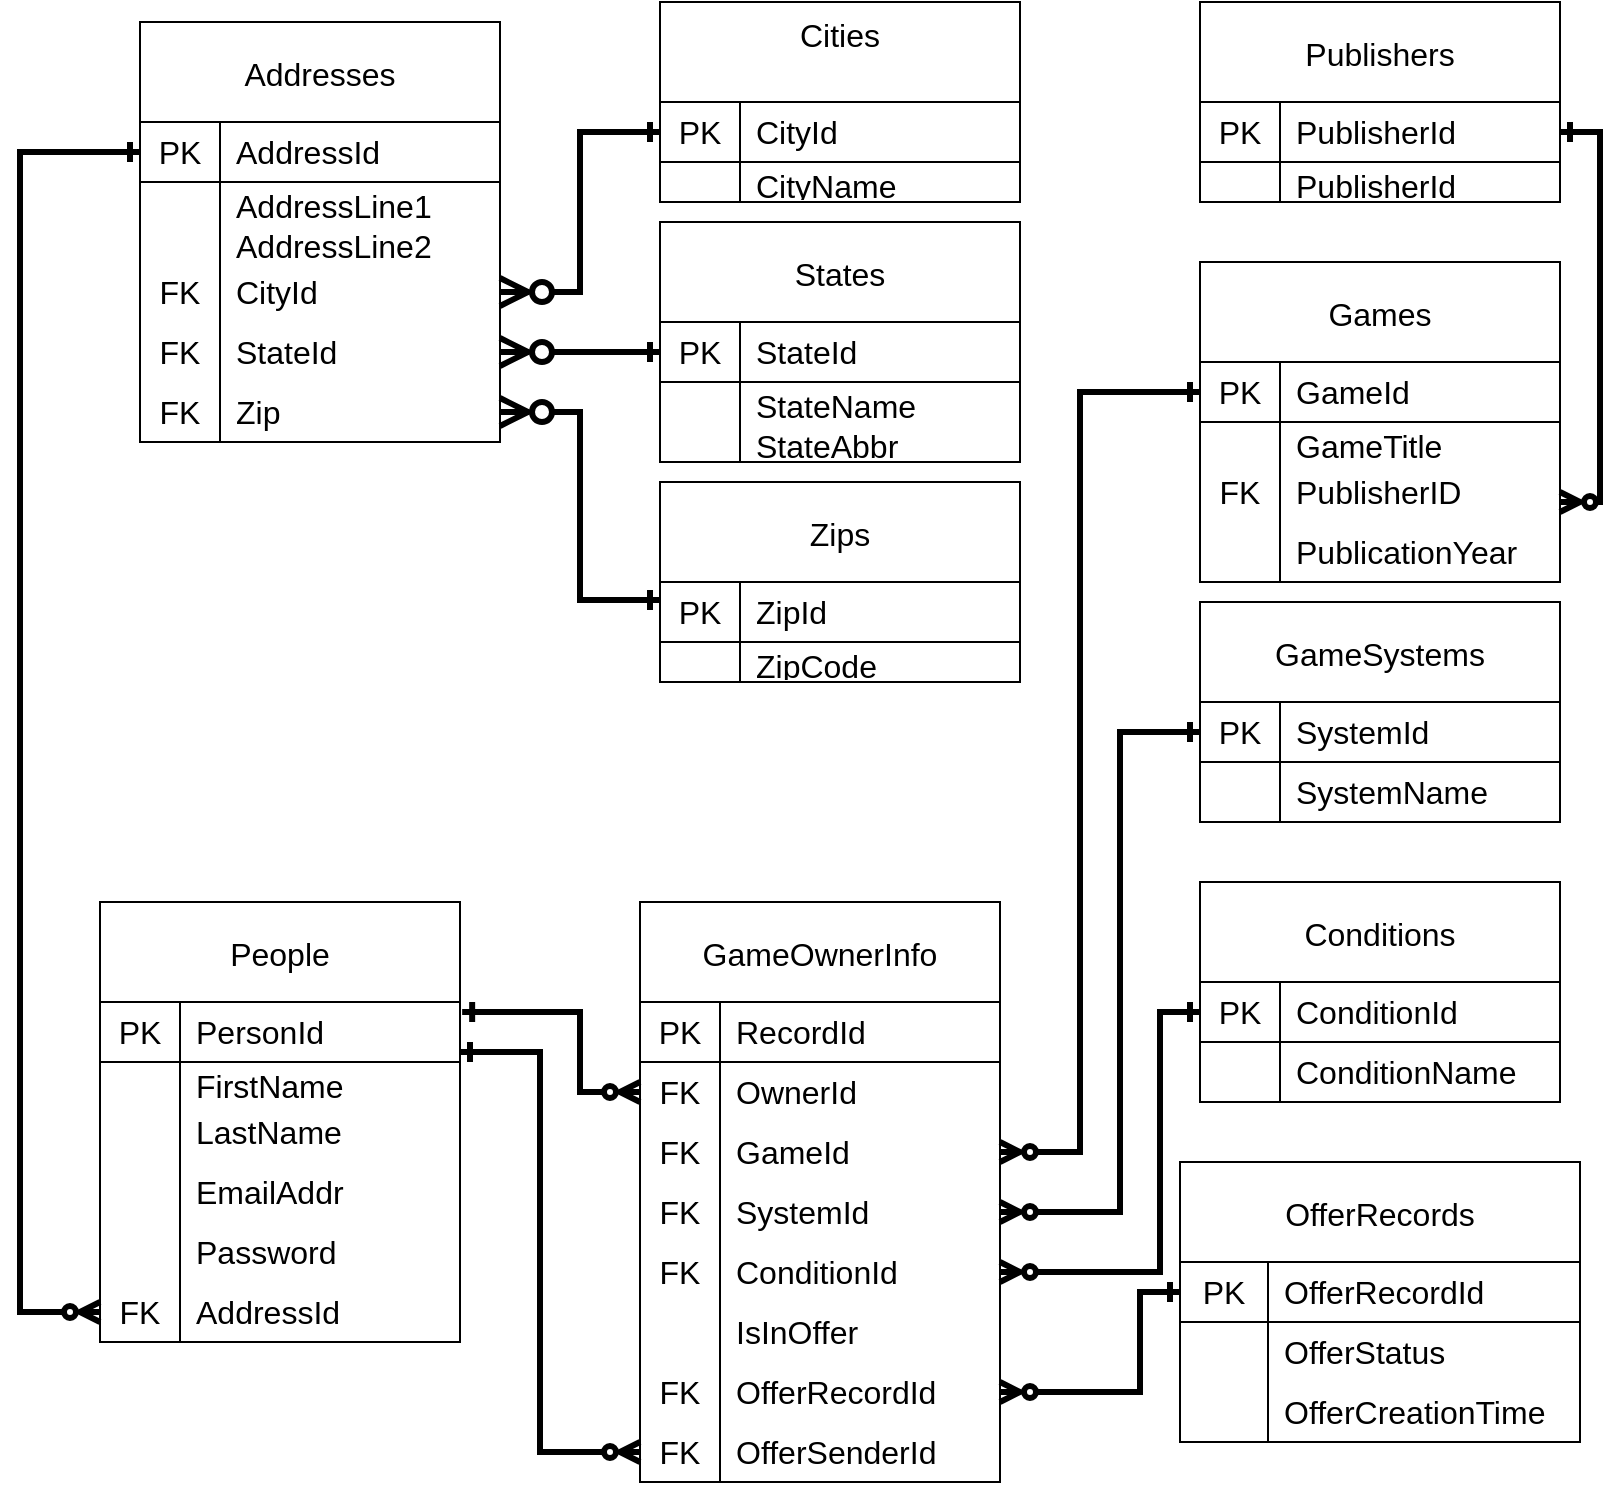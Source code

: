 <mxfile version="26.0.7">
  <diagram name="Page-1" id="Dy0E-FYEpQCQ-sYLgmge">
    <mxGraphModel dx="2074" dy="1261" grid="1" gridSize="10" guides="1" tooltips="1" connect="1" arrows="1" fold="1" page="1" pageScale="1" pageWidth="850" pageHeight="1100" math="0" shadow="0">
      <root>
        <mxCell id="0" />
        <mxCell id="1" parent="0" />
        <object label="GameOwnerInfo" Name="GameOwnerInfo" id="LpSUubDBZR_apJk9NTHd-6">
          <mxCell style="shape=table;startSize=50;container=1;collapsible=0;childLayout=tableLayout;fixedRows=1;rowLines=0;fontStyle=0;strokeColor=default;fontSize=16;columnLines=1;points=[[0,0,0,0,0],[0,0.25,0,0,0],[0,0.5,0,0,0],[0,0.75,0,0,0],[0,1,0,0,0],[0.25,0,0,0,0],[0.25,1,0,0,0],[0.5,0,0,0,0],[0.5,1,0,0,0],[0.75,0,0,0,0],[0.75,1,0,0,0],[1,0,0,0,0],[1,0.25,0,0,0],[1,0.5,0,0,0],[1,0.75,0,0,0],[1,1,0,0,0]];" parent="1" vertex="1">
            <mxGeometry x="340" y="470" width="180" height="290" as="geometry" />
          </mxCell>
        </object>
        <mxCell id="LpSUubDBZR_apJk9NTHd-7" value="" style="shape=tableRow;horizontal=0;startSize=0;swimlaneHead=0;swimlaneBody=0;top=0;left=0;bottom=0;right=0;collapsible=0;dropTarget=0;fillColor=none;points=[[0,0.5],[1,0.5]];portConstraint=eastwest;strokeColor=inherit;fontSize=16;" parent="LpSUubDBZR_apJk9NTHd-6" vertex="1">
          <mxGeometry y="50" width="180" height="30" as="geometry" />
        </mxCell>
        <mxCell id="LpSUubDBZR_apJk9NTHd-8" value="PK" style="shape=partialRectangle;html=1;whiteSpace=wrap;connectable=0;fillColor=none;top=0;left=0;bottom=1;right=0;overflow=hidden;pointerEvents=1;strokeColor=inherit;fontSize=16;" parent="LpSUubDBZR_apJk9NTHd-7" vertex="1">
          <mxGeometry width="40" height="30" as="geometry">
            <mxRectangle width="40" height="30" as="alternateBounds" />
          </mxGeometry>
        </mxCell>
        <mxCell id="LpSUubDBZR_apJk9NTHd-9" value="&lt;div&gt;RecordId&lt;/div&gt;" style="shape=partialRectangle;html=1;whiteSpace=wrap;connectable=0;fillColor=none;top=0;left=0;bottom=1;right=0;align=left;spacingLeft=6;overflow=hidden;strokeColor=inherit;fontSize=16;" parent="LpSUubDBZR_apJk9NTHd-7" vertex="1">
          <mxGeometry x="40" width="140" height="30" as="geometry">
            <mxRectangle width="140" height="30" as="alternateBounds" />
          </mxGeometry>
        </mxCell>
        <mxCell id="LpSUubDBZR_apJk9NTHd-10" value="" style="shape=tableRow;horizontal=0;startSize=0;swimlaneHead=0;swimlaneBody=0;top=0;left=0;bottom=0;right=0;collapsible=0;dropTarget=0;fillColor=none;points=[[0,0.5],[1,0.5]];portConstraint=eastwest;strokeColor=inherit;fontSize=16;" parent="LpSUubDBZR_apJk9NTHd-6" vertex="1">
          <mxGeometry y="80" width="180" height="30" as="geometry" />
        </mxCell>
        <mxCell id="LpSUubDBZR_apJk9NTHd-11" value="FK" style="shape=partialRectangle;html=1;whiteSpace=wrap;connectable=0;fillColor=none;top=0;left=0;bottom=0;right=0;overflow=hidden;strokeColor=inherit;fontSize=16;" parent="LpSUubDBZR_apJk9NTHd-10" vertex="1">
          <mxGeometry width="40" height="30" as="geometry">
            <mxRectangle width="40" height="30" as="alternateBounds" />
          </mxGeometry>
        </mxCell>
        <mxCell id="LpSUubDBZR_apJk9NTHd-12" value="OwnerId" style="shape=partialRectangle;html=1;whiteSpace=wrap;connectable=0;fillColor=none;top=0;left=0;bottom=0;right=0;align=left;spacingLeft=6;overflow=hidden;strokeColor=inherit;fontSize=16;" parent="LpSUubDBZR_apJk9NTHd-10" vertex="1">
          <mxGeometry x="40" width="140" height="30" as="geometry">
            <mxRectangle width="140" height="30" as="alternateBounds" />
          </mxGeometry>
        </mxCell>
        <mxCell id="LpSUubDBZR_apJk9NTHd-13" value="" style="shape=tableRow;horizontal=0;startSize=0;swimlaneHead=0;swimlaneBody=0;top=0;left=0;bottom=0;right=0;collapsible=0;dropTarget=0;fillColor=none;points=[[0,0.5],[1,0.5]];portConstraint=eastwest;strokeColor=inherit;fontSize=16;" parent="LpSUubDBZR_apJk9NTHd-6" vertex="1">
          <mxGeometry y="110" width="180" height="30" as="geometry" />
        </mxCell>
        <mxCell id="LpSUubDBZR_apJk9NTHd-14" value="FK" style="shape=partialRectangle;html=1;whiteSpace=wrap;connectable=0;fillColor=none;top=0;left=0;bottom=0;right=0;overflow=hidden;strokeColor=inherit;fontSize=16;" parent="LpSUubDBZR_apJk9NTHd-13" vertex="1">
          <mxGeometry width="40" height="30" as="geometry">
            <mxRectangle width="40" height="30" as="alternateBounds" />
          </mxGeometry>
        </mxCell>
        <mxCell id="LpSUubDBZR_apJk9NTHd-15" value="GameId" style="shape=partialRectangle;html=1;whiteSpace=wrap;connectable=0;fillColor=none;top=0;left=0;bottom=0;right=0;align=left;spacingLeft=6;overflow=hidden;strokeColor=inherit;fontSize=16;" parent="LpSUubDBZR_apJk9NTHd-13" vertex="1">
          <mxGeometry x="40" width="140" height="30" as="geometry">
            <mxRectangle width="140" height="30" as="alternateBounds" />
          </mxGeometry>
        </mxCell>
        <mxCell id="LpSUubDBZR_apJk9NTHd-18" style="shape=tableRow;horizontal=0;startSize=0;swimlaneHead=0;swimlaneBody=0;top=0;left=0;bottom=0;right=0;collapsible=0;dropTarget=0;fillColor=none;points=[[0,0.5],[1,0.5]];portConstraint=eastwest;strokeColor=inherit;fontSize=16;" parent="LpSUubDBZR_apJk9NTHd-6" vertex="1">
          <mxGeometry y="140" width="180" height="30" as="geometry" />
        </mxCell>
        <mxCell id="LpSUubDBZR_apJk9NTHd-19" value="FK" style="shape=partialRectangle;html=1;whiteSpace=wrap;connectable=0;fillColor=none;top=0;left=0;bottom=0;right=0;overflow=hidden;strokeColor=inherit;fontSize=16;" parent="LpSUubDBZR_apJk9NTHd-18" vertex="1">
          <mxGeometry width="40" height="30" as="geometry">
            <mxRectangle width="40" height="30" as="alternateBounds" />
          </mxGeometry>
        </mxCell>
        <mxCell id="LpSUubDBZR_apJk9NTHd-20" value="SystemId" style="shape=partialRectangle;html=1;whiteSpace=wrap;connectable=0;fillColor=none;top=0;left=0;bottom=0;right=0;align=left;spacingLeft=6;overflow=hidden;strokeColor=inherit;fontSize=16;" parent="LpSUubDBZR_apJk9NTHd-18" vertex="1">
          <mxGeometry x="40" width="140" height="30" as="geometry">
            <mxRectangle width="140" height="30" as="alternateBounds" />
          </mxGeometry>
        </mxCell>
        <mxCell id="LpSUubDBZR_apJk9NTHd-21" style="shape=tableRow;horizontal=0;startSize=0;swimlaneHead=0;swimlaneBody=0;top=0;left=0;bottom=0;right=0;collapsible=0;dropTarget=0;fillColor=none;points=[[0,0.5],[1,0.5]];portConstraint=eastwest;strokeColor=inherit;fontSize=16;" parent="LpSUubDBZR_apJk9NTHd-6" vertex="1">
          <mxGeometry y="170" width="180" height="30" as="geometry" />
        </mxCell>
        <mxCell id="LpSUubDBZR_apJk9NTHd-22" value="FK" style="shape=partialRectangle;html=1;whiteSpace=wrap;connectable=0;fillColor=none;top=0;left=0;bottom=0;right=0;overflow=hidden;strokeColor=inherit;fontSize=16;" parent="LpSUubDBZR_apJk9NTHd-21" vertex="1">
          <mxGeometry width="40" height="30" as="geometry">
            <mxRectangle width="40" height="30" as="alternateBounds" />
          </mxGeometry>
        </mxCell>
        <mxCell id="LpSUubDBZR_apJk9NTHd-23" value="ConditionId" style="shape=partialRectangle;html=1;whiteSpace=wrap;connectable=0;fillColor=none;top=0;left=0;bottom=0;right=0;align=left;spacingLeft=6;overflow=hidden;strokeColor=inherit;fontSize=16;" parent="LpSUubDBZR_apJk9NTHd-21" vertex="1">
          <mxGeometry x="40" width="140" height="30" as="geometry">
            <mxRectangle width="140" height="30" as="alternateBounds" />
          </mxGeometry>
        </mxCell>
        <mxCell id="73Sd_ksoP9KhzYrvWNqZ-52" style="shape=tableRow;horizontal=0;startSize=0;swimlaneHead=0;swimlaneBody=0;top=0;left=0;bottom=0;right=0;collapsible=0;dropTarget=0;fillColor=none;points=[[0,0.5],[1,0.5]];portConstraint=eastwest;strokeColor=inherit;fontSize=16;" parent="LpSUubDBZR_apJk9NTHd-6" vertex="1">
          <mxGeometry y="200" width="180" height="30" as="geometry" />
        </mxCell>
        <mxCell id="73Sd_ksoP9KhzYrvWNqZ-53" style="shape=partialRectangle;html=1;whiteSpace=wrap;connectable=0;fillColor=none;top=0;left=0;bottom=0;right=0;overflow=hidden;strokeColor=inherit;fontSize=16;" parent="73Sd_ksoP9KhzYrvWNqZ-52" vertex="1">
          <mxGeometry width="40" height="30" as="geometry">
            <mxRectangle width="40" height="30" as="alternateBounds" />
          </mxGeometry>
        </mxCell>
        <mxCell id="73Sd_ksoP9KhzYrvWNqZ-54" value="&lt;div&gt;IsInOffer&lt;/div&gt;" style="shape=partialRectangle;html=1;whiteSpace=wrap;connectable=0;fillColor=none;top=0;left=0;bottom=0;right=0;align=left;spacingLeft=6;overflow=hidden;strokeColor=inherit;fontSize=16;" parent="73Sd_ksoP9KhzYrvWNqZ-52" vertex="1">
          <mxGeometry x="40" width="140" height="30" as="geometry">
            <mxRectangle width="140" height="30" as="alternateBounds" />
          </mxGeometry>
        </mxCell>
        <mxCell id="73Sd_ksoP9KhzYrvWNqZ-55" style="shape=tableRow;horizontal=0;startSize=0;swimlaneHead=0;swimlaneBody=0;top=0;left=0;bottom=0;right=0;collapsible=0;dropTarget=0;fillColor=none;points=[[0,0.5],[1,0.5]];portConstraint=eastwest;strokeColor=inherit;fontSize=16;" parent="LpSUubDBZR_apJk9NTHd-6" vertex="1">
          <mxGeometry y="230" width="180" height="30" as="geometry" />
        </mxCell>
        <mxCell id="73Sd_ksoP9KhzYrvWNqZ-56" value="&lt;div&gt;FK&lt;/div&gt;" style="shape=partialRectangle;html=1;whiteSpace=wrap;connectable=0;fillColor=none;top=0;left=0;bottom=0;right=0;overflow=hidden;strokeColor=inherit;fontSize=16;" parent="73Sd_ksoP9KhzYrvWNqZ-55" vertex="1">
          <mxGeometry width="40" height="30" as="geometry">
            <mxRectangle width="40" height="30" as="alternateBounds" />
          </mxGeometry>
        </mxCell>
        <mxCell id="73Sd_ksoP9KhzYrvWNqZ-57" value="&lt;div&gt;OfferRecordId&lt;/div&gt;" style="shape=partialRectangle;html=1;whiteSpace=wrap;connectable=0;fillColor=none;top=0;left=0;bottom=0;right=0;align=left;spacingLeft=6;overflow=hidden;strokeColor=inherit;fontSize=16;" parent="73Sd_ksoP9KhzYrvWNqZ-55" vertex="1">
          <mxGeometry x="40" width="140" height="30" as="geometry">
            <mxRectangle width="140" height="30" as="alternateBounds" />
          </mxGeometry>
        </mxCell>
        <mxCell id="73Sd_ksoP9KhzYrvWNqZ-58" style="shape=tableRow;horizontal=0;startSize=0;swimlaneHead=0;swimlaneBody=0;top=0;left=0;bottom=0;right=0;collapsible=0;dropTarget=0;fillColor=none;points=[[0,0.5],[1,0.5]];portConstraint=eastwest;strokeColor=inherit;fontSize=16;" parent="LpSUubDBZR_apJk9NTHd-6" vertex="1">
          <mxGeometry y="260" width="180" height="30" as="geometry" />
        </mxCell>
        <mxCell id="73Sd_ksoP9KhzYrvWNqZ-59" value="FK" style="shape=partialRectangle;html=1;whiteSpace=wrap;connectable=0;fillColor=none;top=0;left=0;bottom=0;right=0;overflow=hidden;strokeColor=inherit;fontSize=16;" parent="73Sd_ksoP9KhzYrvWNqZ-58" vertex="1">
          <mxGeometry width="40" height="30" as="geometry">
            <mxRectangle width="40" height="30" as="alternateBounds" />
          </mxGeometry>
        </mxCell>
        <mxCell id="73Sd_ksoP9KhzYrvWNqZ-60" value="OfferSenderId" style="shape=partialRectangle;html=1;whiteSpace=wrap;connectable=0;fillColor=none;top=0;left=0;bottom=0;right=0;align=left;spacingLeft=6;overflow=hidden;strokeColor=inherit;fontSize=16;" parent="73Sd_ksoP9KhzYrvWNqZ-58" vertex="1">
          <mxGeometry x="40" width="140" height="30" as="geometry">
            <mxRectangle width="140" height="30" as="alternateBounds" />
          </mxGeometry>
        </mxCell>
        <object label="People" Name="GameOwnerInfo" id="LpSUubDBZR_apJk9NTHd-24">
          <mxCell style="shape=table;startSize=50;container=1;collapsible=0;childLayout=tableLayout;fixedRows=1;rowLines=0;fontStyle=0;fontSize=16;columnLines=1;points=[[0,0,0,0,0],[0,0.25,0,0,0],[0,0.5,0,0,0],[0,0.75,0,0,0],[0,1,0,0,0],[0.25,0,0,0,0],[0.25,1,0,0,0],[0.5,0,0,0,0],[0.5,1,0,0,0],[0.75,0,0,0,0],[0.75,1,0,0,0],[1,0,0,0,0],[1,0.25,0,0,0],[1,0.5,0,0,0],[1,0.75,0,0,0],[1,1,0,0,0]];" parent="1" vertex="1">
            <mxGeometry x="70" y="470" width="180" height="220" as="geometry" />
          </mxCell>
        </object>
        <mxCell id="LpSUubDBZR_apJk9NTHd-25" value="" style="shape=tableRow;horizontal=0;startSize=0;swimlaneHead=0;swimlaneBody=0;top=0;left=0;bottom=0;right=0;collapsible=0;dropTarget=0;fillColor=none;points=[[0,0.5],[1,0.5]];portConstraint=eastwest;strokeColor=inherit;fontSize=16;" parent="LpSUubDBZR_apJk9NTHd-24" vertex="1">
          <mxGeometry y="50" width="180" height="30" as="geometry" />
        </mxCell>
        <mxCell id="LpSUubDBZR_apJk9NTHd-26" value="PK" style="shape=partialRectangle;html=1;whiteSpace=wrap;connectable=0;fillColor=none;top=0;left=1;bottom=1;right=0;overflow=hidden;pointerEvents=1;strokeColor=inherit;fontSize=16;strokeWidth=1;" parent="LpSUubDBZR_apJk9NTHd-25" vertex="1">
          <mxGeometry width="40" height="30" as="geometry">
            <mxRectangle width="40" height="30" as="alternateBounds" />
          </mxGeometry>
        </mxCell>
        <mxCell id="LpSUubDBZR_apJk9NTHd-27" value="PersonId" style="shape=partialRectangle;html=1;whiteSpace=wrap;connectable=0;fillColor=none;top=0;left=1;bottom=1;right=0;align=left;spacingLeft=6;overflow=hidden;strokeColor=inherit;fontSize=16;strokeWidth=1;" parent="LpSUubDBZR_apJk9NTHd-25" vertex="1">
          <mxGeometry x="40" width="140" height="30" as="geometry">
            <mxRectangle width="140" height="30" as="alternateBounds" />
          </mxGeometry>
        </mxCell>
        <mxCell id="LpSUubDBZR_apJk9NTHd-28" value="" style="shape=tableRow;horizontal=0;startSize=0;swimlaneHead=0;swimlaneBody=0;top=0;left=0;bottom=0;right=0;collapsible=0;dropTarget=0;fillColor=none;points=[[0,0.5],[1,0.5]];portConstraint=eastwest;strokeColor=inherit;fontSize=16;" parent="LpSUubDBZR_apJk9NTHd-24" vertex="1">
          <mxGeometry y="80" width="180" height="20" as="geometry" />
        </mxCell>
        <mxCell id="LpSUubDBZR_apJk9NTHd-29" value="" style="shape=partialRectangle;html=1;whiteSpace=wrap;connectable=0;fillColor=none;top=0;left=1;bottom=0;right=0;overflow=hidden;strokeColor=inherit;fontSize=16;strokeWidth=1;" parent="LpSUubDBZR_apJk9NTHd-28" vertex="1">
          <mxGeometry width="40" height="20" as="geometry">
            <mxRectangle width="40" height="20" as="alternateBounds" />
          </mxGeometry>
        </mxCell>
        <mxCell id="LpSUubDBZR_apJk9NTHd-30" value="FirstName" style="shape=partialRectangle;html=1;whiteSpace=wrap;connectable=0;fillColor=none;top=0;left=1;bottom=0;right=1;align=left;spacingLeft=6;overflow=hidden;strokeColor=inherit;fontSize=16;strokeWidth=1;" parent="LpSUubDBZR_apJk9NTHd-28" vertex="1">
          <mxGeometry x="40" width="140" height="20" as="geometry">
            <mxRectangle width="140" height="20" as="alternateBounds" />
          </mxGeometry>
        </mxCell>
        <mxCell id="LpSUubDBZR_apJk9NTHd-31" value="" style="shape=tableRow;horizontal=0;startSize=0;swimlaneHead=0;swimlaneBody=0;top=0;left=0;bottom=0;right=0;collapsible=0;dropTarget=0;fillColor=none;points=[[0,0.5],[1,0.5]];portConstraint=eastwest;strokeColor=inherit;fontSize=16;" parent="LpSUubDBZR_apJk9NTHd-24" vertex="1">
          <mxGeometry y="100" width="180" height="30" as="geometry" />
        </mxCell>
        <mxCell id="LpSUubDBZR_apJk9NTHd-32" value="" style="shape=partialRectangle;html=1;whiteSpace=wrap;connectable=0;fillColor=none;top=0;left=1;bottom=0;right=0;overflow=hidden;strokeColor=inherit;fontSize=16;strokeWidth=1;" parent="LpSUubDBZR_apJk9NTHd-31" vertex="1">
          <mxGeometry width="40" height="30" as="geometry">
            <mxRectangle width="40" height="30" as="alternateBounds" />
          </mxGeometry>
        </mxCell>
        <mxCell id="LpSUubDBZR_apJk9NTHd-33" value="LastName" style="shape=partialRectangle;html=1;whiteSpace=wrap;connectable=0;fillColor=none;top=0;left=1;bottom=0;right=1;align=left;spacingLeft=6;overflow=hidden;strokeColor=inherit;fontSize=16;strokeWidth=1;" parent="LpSUubDBZR_apJk9NTHd-31" vertex="1">
          <mxGeometry x="40" width="140" height="30" as="geometry">
            <mxRectangle width="140" height="30" as="alternateBounds" />
          </mxGeometry>
        </mxCell>
        <mxCell id="LpSUubDBZR_apJk9NTHd-34" style="shape=tableRow;horizontal=0;startSize=0;swimlaneHead=0;swimlaneBody=0;top=0;left=0;bottom=0;right=0;collapsible=0;dropTarget=0;fillColor=none;points=[[0,0.5],[1,0.5]];portConstraint=eastwest;strokeColor=inherit;fontSize=16;" parent="LpSUubDBZR_apJk9NTHd-24" vertex="1">
          <mxGeometry y="130" width="180" height="30" as="geometry" />
        </mxCell>
        <mxCell id="LpSUubDBZR_apJk9NTHd-35" value="" style="shape=partialRectangle;html=1;whiteSpace=wrap;connectable=0;fillColor=none;top=0;left=1;bottom=0;right=0;overflow=hidden;strokeColor=inherit;fontSize=16;strokeWidth=1;" parent="LpSUubDBZR_apJk9NTHd-34" vertex="1">
          <mxGeometry width="40" height="30" as="geometry">
            <mxRectangle width="40" height="30" as="alternateBounds" />
          </mxGeometry>
        </mxCell>
        <mxCell id="LpSUubDBZR_apJk9NTHd-36" value="EmailAddr" style="shape=partialRectangle;html=1;whiteSpace=wrap;connectable=0;fillColor=none;top=0;left=1;bottom=0;right=1;align=left;spacingLeft=6;overflow=hidden;strokeColor=inherit;fontSize=16;strokeWidth=1;" parent="LpSUubDBZR_apJk9NTHd-34" vertex="1">
          <mxGeometry x="40" width="140" height="30" as="geometry">
            <mxRectangle width="140" height="30" as="alternateBounds" />
          </mxGeometry>
        </mxCell>
        <mxCell id="LpSUubDBZR_apJk9NTHd-37" style="shape=tableRow;horizontal=0;startSize=0;swimlaneHead=0;swimlaneBody=0;top=0;left=0;bottom=0;right=0;collapsible=0;dropTarget=0;fillColor=none;points=[[0,0.5],[1,0.5]];portConstraint=eastwest;strokeColor=inherit;fontSize=16;" parent="LpSUubDBZR_apJk9NTHd-24" vertex="1">
          <mxGeometry y="160" width="180" height="30" as="geometry" />
        </mxCell>
        <mxCell id="LpSUubDBZR_apJk9NTHd-38" value="" style="shape=partialRectangle;html=1;whiteSpace=wrap;connectable=0;fillColor=none;top=0;left=1;bottom=0;right=0;overflow=hidden;strokeColor=inherit;fontSize=16;strokeWidth=1;" parent="LpSUubDBZR_apJk9NTHd-37" vertex="1">
          <mxGeometry width="40" height="30" as="geometry">
            <mxRectangle width="40" height="30" as="alternateBounds" />
          </mxGeometry>
        </mxCell>
        <mxCell id="LpSUubDBZR_apJk9NTHd-39" value="Password" style="shape=partialRectangle;html=1;whiteSpace=wrap;connectable=0;fillColor=none;top=0;left=1;bottom=0;right=1;align=left;spacingLeft=6;overflow=hidden;strokeColor=inherit;fontSize=16;strokeWidth=1;" parent="LpSUubDBZR_apJk9NTHd-37" vertex="1">
          <mxGeometry x="40" width="140" height="30" as="geometry">
            <mxRectangle width="140" height="30" as="alternateBounds" />
          </mxGeometry>
        </mxCell>
        <mxCell id="LpSUubDBZR_apJk9NTHd-40" style="shape=tableRow;horizontal=0;startSize=0;swimlaneHead=0;swimlaneBody=0;top=0;left=0;bottom=0;right=0;collapsible=0;dropTarget=0;fillColor=none;points=[[0,0.5],[1,0.5]];portConstraint=eastwest;strokeColor=inherit;fontSize=16;" parent="LpSUubDBZR_apJk9NTHd-24" vertex="1">
          <mxGeometry y="190" width="180" height="30" as="geometry" />
        </mxCell>
        <mxCell id="LpSUubDBZR_apJk9NTHd-41" value="FK" style="shape=partialRectangle;html=1;whiteSpace=wrap;connectable=0;fillColor=none;top=0;left=1;bottom=0;right=0;overflow=hidden;strokeColor=inherit;fontSize=16;strokeWidth=1;" parent="LpSUubDBZR_apJk9NTHd-40" vertex="1">
          <mxGeometry width="40" height="30" as="geometry">
            <mxRectangle width="40" height="30" as="alternateBounds" />
          </mxGeometry>
        </mxCell>
        <mxCell id="LpSUubDBZR_apJk9NTHd-42" value="AddressId" style="shape=partialRectangle;html=1;whiteSpace=wrap;connectable=0;fillColor=none;top=0;left=1;bottom=0;right=1;align=left;spacingLeft=6;overflow=hidden;strokeColor=inherit;fontSize=16;strokeWidth=1;" parent="LpSUubDBZR_apJk9NTHd-40" vertex="1">
          <mxGeometry x="40" width="140" height="30" as="geometry">
            <mxRectangle width="140" height="30" as="alternateBounds" />
          </mxGeometry>
        </mxCell>
        <mxCell id="LpSUubDBZR_apJk9NTHd-45" value="" style="edgeStyle=elbowEdgeStyle;elbow=horizontal;endArrow=ERzeroToMany; startArrow=EROne; html=1;curved=0;rounded=0;endFill=0;strokeWidth=3;jumpStyle=none;exitX=1.006;exitY=0.167;exitDx=0;exitDy=0;startArrow=ERone;startFill=0;entryX=0;entryY=0.5;entryDx=0;entryDy=0;exitPerimeter=0;" parent="1" source="LpSUubDBZR_apJk9NTHd-25" target="LpSUubDBZR_apJk9NTHd-10" edge="1">
          <mxGeometry width="50" height="50" relative="1" as="geometry">
            <mxPoint x="240" y="210" as="sourcePoint" />
            <mxPoint x="380" y="635" as="targetPoint" />
            <Array as="points">
              <mxPoint x="310" y="550" />
            </Array>
          </mxGeometry>
        </mxCell>
        <object label="Addresses" Name="GameOwnerInfo" id="LpSUubDBZR_apJk9NTHd-47">
          <mxCell style="shape=table;startSize=50;container=1;collapsible=0;childLayout=tableLayout;fixedRows=1;rowLines=0;fontStyle=0;strokeColor=default;fontSize=16;columnLines=1;points=[[0,0,0,0,0],[0,0.25,0,0,0],[0,0.5,0,0,0],[0,0.75,0,0,0],[0,1,0,0,0],[0.25,0,0,0,0],[0.25,1,0,0,0],[0.5,0,0,0,0],[0.5,1,0,0,0],[0.75,0,0,0,0],[0.75,1,0,0,0],[1,0,0,0,0],[1,0.25,0,0,0],[1,0.5,0,0,0],[1,0.75,0,0,0],[1,1,0,0,0]];" parent="1" vertex="1">
            <mxGeometry x="90" y="30" width="180" height="210" as="geometry" />
          </mxCell>
        </object>
        <mxCell id="LpSUubDBZR_apJk9NTHd-48" value="" style="shape=tableRow;horizontal=0;startSize=0;swimlaneHead=0;swimlaneBody=0;top=0;left=0;bottom=0;right=0;collapsible=0;dropTarget=0;fillColor=none;points=[[0,0.5],[1,0.5]];portConstraint=eastwest;strokeColor=inherit;fontSize=16;" parent="LpSUubDBZR_apJk9NTHd-47" vertex="1">
          <mxGeometry y="50" width="180" height="30" as="geometry" />
        </mxCell>
        <mxCell id="LpSUubDBZR_apJk9NTHd-49" value="PK" style="shape=partialRectangle;html=1;whiteSpace=wrap;connectable=0;fillColor=none;top=0;left=0;bottom=1;right=0;overflow=hidden;pointerEvents=1;strokeColor=inherit;fontSize=16;" parent="LpSUubDBZR_apJk9NTHd-48" vertex="1">
          <mxGeometry width="40" height="30" as="geometry">
            <mxRectangle width="40" height="30" as="alternateBounds" />
          </mxGeometry>
        </mxCell>
        <mxCell id="LpSUubDBZR_apJk9NTHd-50" value="AddressId" style="shape=partialRectangle;html=1;whiteSpace=wrap;connectable=0;fillColor=none;top=0;left=0;bottom=1;right=0;align=left;spacingLeft=6;overflow=hidden;strokeColor=inherit;fontSize=16;" parent="LpSUubDBZR_apJk9NTHd-48" vertex="1">
          <mxGeometry x="40" width="140" height="30" as="geometry">
            <mxRectangle width="140" height="30" as="alternateBounds" />
          </mxGeometry>
        </mxCell>
        <mxCell id="LpSUubDBZR_apJk9NTHd-51" value="" style="shape=tableRow;horizontal=0;startSize=0;swimlaneHead=0;swimlaneBody=0;top=0;left=0;bottom=0;right=0;collapsible=0;dropTarget=0;fillColor=none;points=[[0,0.5],[1,0.5]];portConstraint=eastwest;strokeColor=inherit;fontSize=16;" parent="LpSUubDBZR_apJk9NTHd-47" vertex="1">
          <mxGeometry y="80" width="180" height="20" as="geometry" />
        </mxCell>
        <mxCell id="LpSUubDBZR_apJk9NTHd-52" value="" style="shape=partialRectangle;html=1;whiteSpace=wrap;connectable=0;fillColor=none;top=0;left=0;bottom=0;right=0;overflow=hidden;strokeColor=inherit;fontSize=16;" parent="LpSUubDBZR_apJk9NTHd-51" vertex="1">
          <mxGeometry width="40" height="20" as="geometry">
            <mxRectangle width="40" height="20" as="alternateBounds" />
          </mxGeometry>
        </mxCell>
        <mxCell id="LpSUubDBZR_apJk9NTHd-53" value="&lt;div&gt;AddressLine1&lt;/div&gt;" style="shape=partialRectangle;html=1;whiteSpace=wrap;connectable=0;fillColor=none;top=0;left=0;bottom=0;right=0;align=left;spacingLeft=6;overflow=hidden;strokeColor=inherit;fontSize=16;" parent="LpSUubDBZR_apJk9NTHd-51" vertex="1">
          <mxGeometry x="40" width="140" height="20" as="geometry">
            <mxRectangle width="140" height="20" as="alternateBounds" />
          </mxGeometry>
        </mxCell>
        <mxCell id="LpSUubDBZR_apJk9NTHd-54" value="" style="shape=tableRow;horizontal=0;startSize=0;swimlaneHead=0;swimlaneBody=0;top=0;left=0;bottom=0;right=0;collapsible=0;dropTarget=0;fillColor=none;points=[[0,0.5],[1,0.5]];portConstraint=eastwest;strokeColor=inherit;fontSize=16;" parent="LpSUubDBZR_apJk9NTHd-47" vertex="1">
          <mxGeometry y="100" width="180" height="20" as="geometry" />
        </mxCell>
        <mxCell id="LpSUubDBZR_apJk9NTHd-55" value="" style="shape=partialRectangle;html=1;whiteSpace=wrap;connectable=0;fillColor=none;top=0;left=0;bottom=0;right=0;overflow=hidden;strokeColor=inherit;fontSize=16;" parent="LpSUubDBZR_apJk9NTHd-54" vertex="1">
          <mxGeometry width="40" height="20" as="geometry">
            <mxRectangle width="40" height="20" as="alternateBounds" />
          </mxGeometry>
        </mxCell>
        <mxCell id="LpSUubDBZR_apJk9NTHd-56" value="&lt;div&gt;AddressLine2&lt;/div&gt;" style="shape=partialRectangle;html=1;whiteSpace=wrap;connectable=0;fillColor=none;top=0;left=0;bottom=0;right=0;align=left;spacingLeft=6;overflow=hidden;strokeColor=inherit;fontSize=16;" parent="LpSUubDBZR_apJk9NTHd-54" vertex="1">
          <mxGeometry x="40" width="140" height="20" as="geometry">
            <mxRectangle width="140" height="20" as="alternateBounds" />
          </mxGeometry>
        </mxCell>
        <mxCell id="LpSUubDBZR_apJk9NTHd-57" style="shape=tableRow;horizontal=0;startSize=0;swimlaneHead=0;swimlaneBody=0;top=0;left=0;bottom=0;right=0;collapsible=0;dropTarget=0;fillColor=none;points=[[0,0.5],[1,0.5]];portConstraint=eastwest;strokeColor=inherit;fontSize=16;" parent="LpSUubDBZR_apJk9NTHd-47" vertex="1">
          <mxGeometry y="120" width="180" height="30" as="geometry" />
        </mxCell>
        <mxCell id="LpSUubDBZR_apJk9NTHd-58" value="FK" style="shape=partialRectangle;html=1;whiteSpace=wrap;connectable=0;fillColor=none;top=0;left=0;bottom=0;right=0;overflow=hidden;strokeColor=inherit;fontSize=16;" parent="LpSUubDBZR_apJk9NTHd-57" vertex="1">
          <mxGeometry width="40" height="30" as="geometry">
            <mxRectangle width="40" height="30" as="alternateBounds" />
          </mxGeometry>
        </mxCell>
        <mxCell id="LpSUubDBZR_apJk9NTHd-59" value="CityId" style="shape=partialRectangle;html=1;whiteSpace=wrap;connectable=0;fillColor=none;top=0;left=0;bottom=0;right=0;align=left;spacingLeft=6;overflow=hidden;strokeColor=inherit;fontSize=16;" parent="LpSUubDBZR_apJk9NTHd-57" vertex="1">
          <mxGeometry x="40" width="140" height="30" as="geometry">
            <mxRectangle width="140" height="30" as="alternateBounds" />
          </mxGeometry>
        </mxCell>
        <mxCell id="LpSUubDBZR_apJk9NTHd-60" style="shape=tableRow;horizontal=0;startSize=0;swimlaneHead=0;swimlaneBody=0;top=0;left=0;bottom=0;right=0;collapsible=0;dropTarget=0;fillColor=none;points=[[0,0.5],[1,0.5]];portConstraint=eastwest;strokeColor=inherit;fontSize=16;" parent="LpSUubDBZR_apJk9NTHd-47" vertex="1">
          <mxGeometry y="150" width="180" height="30" as="geometry" />
        </mxCell>
        <mxCell id="LpSUubDBZR_apJk9NTHd-61" value="FK" style="shape=partialRectangle;html=1;whiteSpace=wrap;connectable=0;fillColor=none;top=0;left=0;bottom=0;right=0;overflow=hidden;strokeColor=inherit;fontSize=16;" parent="LpSUubDBZR_apJk9NTHd-60" vertex="1">
          <mxGeometry width="40" height="30" as="geometry">
            <mxRectangle width="40" height="30" as="alternateBounds" />
          </mxGeometry>
        </mxCell>
        <mxCell id="LpSUubDBZR_apJk9NTHd-62" value="StateId" style="shape=partialRectangle;html=1;whiteSpace=wrap;connectable=0;fillColor=none;top=0;left=0;bottom=0;right=0;align=left;spacingLeft=6;overflow=hidden;strokeColor=inherit;fontSize=16;" parent="LpSUubDBZR_apJk9NTHd-60" vertex="1">
          <mxGeometry x="40" width="140" height="30" as="geometry">
            <mxRectangle width="140" height="30" as="alternateBounds" />
          </mxGeometry>
        </mxCell>
        <mxCell id="LpSUubDBZR_apJk9NTHd-63" style="shape=tableRow;horizontal=0;startSize=0;swimlaneHead=0;swimlaneBody=0;top=0;left=0;bottom=0;right=0;collapsible=0;dropTarget=0;fillColor=none;points=[[0,0.5],[1,0.5]];portConstraint=eastwest;strokeColor=inherit;fontSize=16;" parent="LpSUubDBZR_apJk9NTHd-47" vertex="1">
          <mxGeometry y="180" width="180" height="30" as="geometry" />
        </mxCell>
        <mxCell id="LpSUubDBZR_apJk9NTHd-64" value="FK" style="shape=partialRectangle;html=1;whiteSpace=wrap;connectable=0;fillColor=none;top=0;left=0;bottom=0;right=0;overflow=hidden;strokeColor=inherit;fontSize=16;" parent="LpSUubDBZR_apJk9NTHd-63" vertex="1">
          <mxGeometry width="40" height="30" as="geometry">
            <mxRectangle width="40" height="30" as="alternateBounds" />
          </mxGeometry>
        </mxCell>
        <mxCell id="LpSUubDBZR_apJk9NTHd-65" value="&lt;div&gt;Zip&lt;/div&gt;" style="shape=partialRectangle;html=1;whiteSpace=wrap;connectable=0;fillColor=none;top=0;left=0;bottom=0;right=0;align=left;spacingLeft=6;overflow=hidden;strokeColor=inherit;fontSize=16;" parent="LpSUubDBZR_apJk9NTHd-63" vertex="1">
          <mxGeometry x="40" width="140" height="30" as="geometry">
            <mxRectangle width="140" height="30" as="alternateBounds" />
          </mxGeometry>
        </mxCell>
        <mxCell id="LpSUubDBZR_apJk9NTHd-66" value="" style="edgeStyle=elbowEdgeStyle;elbow=horizontal;endArrow=ERzeroToMany; startArrow=EROne; html=1;curved=0;rounded=0;endFill=0;strokeWidth=3;jumpStyle=none;startArrow=ERone;startFill=0;entryX=0;entryY=0.5;entryDx=0;entryDy=0;exitX=0;exitY=0.5;exitDx=0;exitDy=0;" parent="1" source="LpSUubDBZR_apJk9NTHd-48" target="LpSUubDBZR_apJk9NTHd-40" edge="1">
          <mxGeometry width="50" height="50" relative="1" as="geometry">
            <mxPoint x="50" y="120" as="sourcePoint" />
            <mxPoint x="270" y="610" as="targetPoint" />
            <Array as="points">
              <mxPoint x="30" y="360" />
            </Array>
          </mxGeometry>
        </mxCell>
        <object label="Cities&#xa;" Name="GameOwnerInfo" id="LpSUubDBZR_apJk9NTHd-77">
          <mxCell style="shape=table;startSize=50;container=1;collapsible=0;childLayout=tableLayout;fixedRows=1;rowLines=0;fontStyle=0;strokeColor=default;fontSize=16;columnLines=1;points=[[0,0,0,0,0],[0,0.25,0,0,0],[0,0.5,0,0,0],[0,0.75,0,0,0],[0,1,0,0,0],[0.25,0,0,0,0],[0.25,1,0,0,0],[0.5,0,0,0,0],[0.5,1,0,0,0],[0.75,0,0,0,0],[0.75,1,0,0,0],[1,0,0,0,0],[1,0.25,0,0,0],[1,0.5,0,0,0],[1,0.75,0,0,0],[1,1,0,0,0]];" parent="1" vertex="1">
            <mxGeometry x="350" y="20" width="180" height="100" as="geometry" />
          </mxCell>
        </object>
        <mxCell id="LpSUubDBZR_apJk9NTHd-78" value="" style="shape=tableRow;horizontal=0;startSize=0;swimlaneHead=0;swimlaneBody=0;top=0;left=0;bottom=0;right=0;collapsible=0;dropTarget=0;fillColor=none;points=[[0,0.5],[1,0.5]];portConstraint=eastwest;strokeColor=inherit;fontSize=16;" parent="LpSUubDBZR_apJk9NTHd-77" vertex="1">
          <mxGeometry y="50" width="180" height="30" as="geometry" />
        </mxCell>
        <mxCell id="LpSUubDBZR_apJk9NTHd-79" value="PK" style="shape=partialRectangle;html=1;whiteSpace=wrap;connectable=0;fillColor=none;top=0;left=0;bottom=1;right=0;overflow=hidden;pointerEvents=1;strokeColor=inherit;fontSize=16;" parent="LpSUubDBZR_apJk9NTHd-78" vertex="1">
          <mxGeometry width="40" height="30" as="geometry">
            <mxRectangle width="40" height="30" as="alternateBounds" />
          </mxGeometry>
        </mxCell>
        <mxCell id="LpSUubDBZR_apJk9NTHd-80" value="CityId" style="shape=partialRectangle;html=1;whiteSpace=wrap;connectable=0;fillColor=none;top=0;left=0;bottom=1;right=0;align=left;spacingLeft=6;overflow=hidden;strokeColor=inherit;fontSize=16;" parent="LpSUubDBZR_apJk9NTHd-78" vertex="1">
          <mxGeometry x="40" width="140" height="30" as="geometry">
            <mxRectangle width="140" height="30" as="alternateBounds" />
          </mxGeometry>
        </mxCell>
        <mxCell id="LpSUubDBZR_apJk9NTHd-81" value="" style="shape=tableRow;horizontal=0;startSize=0;swimlaneHead=0;swimlaneBody=0;top=0;left=0;bottom=0;right=0;collapsible=0;dropTarget=0;fillColor=none;points=[[0,0.5],[1,0.5]];portConstraint=eastwest;strokeColor=inherit;fontSize=16;" parent="LpSUubDBZR_apJk9NTHd-77" vertex="1">
          <mxGeometry y="80" width="180" height="20" as="geometry" />
        </mxCell>
        <mxCell id="LpSUubDBZR_apJk9NTHd-82" value="" style="shape=partialRectangle;html=1;whiteSpace=wrap;connectable=0;fillColor=none;top=0;left=0;bottom=0;right=0;overflow=hidden;strokeColor=inherit;fontSize=16;" parent="LpSUubDBZR_apJk9NTHd-81" vertex="1">
          <mxGeometry width="40" height="20" as="geometry">
            <mxRectangle width="40" height="20" as="alternateBounds" />
          </mxGeometry>
        </mxCell>
        <mxCell id="LpSUubDBZR_apJk9NTHd-83" value="CityName" style="shape=partialRectangle;html=1;whiteSpace=wrap;connectable=0;fillColor=none;top=0;left=0;bottom=0;right=0;align=left;spacingLeft=6;overflow=hidden;strokeColor=inherit;fontSize=16;" parent="LpSUubDBZR_apJk9NTHd-81" vertex="1">
          <mxGeometry x="40" width="140" height="20" as="geometry">
            <mxRectangle width="140" height="20" as="alternateBounds" />
          </mxGeometry>
        </mxCell>
        <mxCell id="LpSUubDBZR_apJk9NTHd-97" value="" style="edgeStyle=elbowEdgeStyle;elbow=horizontal;endArrow=ERone;html=1;curved=0;rounded=0;endSize=6;startSize=10;strokeWidth=3;entryX=0;entryY=0.5;entryDx=0;entryDy=0;exitX=1;exitY=0.5;exitDx=0;exitDy=0;endFill=0;startArrow=ERzeroToMany;startFill=0;" parent="1" source="LpSUubDBZR_apJk9NTHd-57" target="LpSUubDBZR_apJk9NTHd-78" edge="1">
          <mxGeometry width="50" height="50" relative="1" as="geometry">
            <mxPoint x="520" y="350" as="sourcePoint" />
            <mxPoint x="570" y="300" as="targetPoint" />
          </mxGeometry>
        </mxCell>
        <object label="States" Name="GameOwnerInfo" id="LpSUubDBZR_apJk9NTHd-98">
          <mxCell style="shape=table;startSize=50;container=1;collapsible=0;childLayout=tableLayout;fixedRows=1;rowLines=0;fontStyle=0;strokeColor=default;fontSize=16;columnLines=1;points=[[0,0,0,0,0],[0,0.25,0,0,0],[0,0.5,0,0,0],[0,0.75,0,0,0],[0,1,0,0,0],[0.25,0,0,0,0],[0.25,1,0,0,0],[0.5,0,0,0,0],[0.5,1,0,0,0],[0.75,0,0,0,0],[0.75,1,0,0,0],[1,0,0,0,0],[1,0.25,0,0,0],[1,0.5,0,0,0],[1,0.75,0,0,0],[1,1,0,0,0]];" parent="1" vertex="1">
            <mxGeometry x="350" y="130" width="180" height="120" as="geometry" />
          </mxCell>
        </object>
        <mxCell id="LpSUubDBZR_apJk9NTHd-99" value="" style="shape=tableRow;horizontal=0;startSize=0;swimlaneHead=0;swimlaneBody=0;top=0;left=0;bottom=0;right=0;collapsible=0;dropTarget=0;fillColor=none;points=[[0,0.5],[1,0.5]];portConstraint=eastwest;strokeColor=inherit;fontSize=16;" parent="LpSUubDBZR_apJk9NTHd-98" vertex="1">
          <mxGeometry y="50" width="180" height="30" as="geometry" />
        </mxCell>
        <mxCell id="LpSUubDBZR_apJk9NTHd-100" value="PK" style="shape=partialRectangle;html=1;whiteSpace=wrap;connectable=0;fillColor=none;top=0;left=0;bottom=1;right=0;overflow=hidden;pointerEvents=1;strokeColor=inherit;fontSize=16;" parent="LpSUubDBZR_apJk9NTHd-99" vertex="1">
          <mxGeometry width="40" height="30" as="geometry">
            <mxRectangle width="40" height="30" as="alternateBounds" />
          </mxGeometry>
        </mxCell>
        <mxCell id="LpSUubDBZR_apJk9NTHd-101" value="StateId" style="shape=partialRectangle;html=1;whiteSpace=wrap;connectable=0;fillColor=none;top=0;left=0;bottom=1;right=0;align=left;spacingLeft=6;overflow=hidden;strokeColor=inherit;fontSize=16;" parent="LpSUubDBZR_apJk9NTHd-99" vertex="1">
          <mxGeometry x="40" width="140" height="30" as="geometry">
            <mxRectangle width="140" height="30" as="alternateBounds" />
          </mxGeometry>
        </mxCell>
        <mxCell id="LpSUubDBZR_apJk9NTHd-102" value="" style="shape=tableRow;horizontal=0;startSize=0;swimlaneHead=0;swimlaneBody=0;top=0;left=0;bottom=0;right=0;collapsible=0;dropTarget=0;fillColor=none;points=[[0,0.5],[1,0.5]];portConstraint=eastwest;strokeColor=inherit;fontSize=16;" parent="LpSUubDBZR_apJk9NTHd-98" vertex="1">
          <mxGeometry y="80" width="180" height="20" as="geometry" />
        </mxCell>
        <mxCell id="LpSUubDBZR_apJk9NTHd-103" value="" style="shape=partialRectangle;html=1;whiteSpace=wrap;connectable=0;fillColor=none;top=0;left=0;bottom=0;right=0;overflow=hidden;strokeColor=inherit;fontSize=16;" parent="LpSUubDBZR_apJk9NTHd-102" vertex="1">
          <mxGeometry width="40" height="20" as="geometry">
            <mxRectangle width="40" height="20" as="alternateBounds" />
          </mxGeometry>
        </mxCell>
        <mxCell id="LpSUubDBZR_apJk9NTHd-104" value="StateName" style="shape=partialRectangle;html=1;whiteSpace=wrap;connectable=0;fillColor=none;top=0;left=0;bottom=0;right=0;align=left;spacingLeft=6;overflow=hidden;strokeColor=inherit;fontSize=16;" parent="LpSUubDBZR_apJk9NTHd-102" vertex="1">
          <mxGeometry x="40" width="140" height="20" as="geometry">
            <mxRectangle width="140" height="20" as="alternateBounds" />
          </mxGeometry>
        </mxCell>
        <mxCell id="LpSUubDBZR_apJk9NTHd-105" style="shape=tableRow;horizontal=0;startSize=0;swimlaneHead=0;swimlaneBody=0;top=0;left=0;bottom=0;right=0;collapsible=0;dropTarget=0;fillColor=none;points=[[0,0.5],[1,0.5]];portConstraint=eastwest;strokeColor=inherit;fontSize=16;" parent="LpSUubDBZR_apJk9NTHd-98" vertex="1">
          <mxGeometry y="100" width="180" height="20" as="geometry" />
        </mxCell>
        <mxCell id="LpSUubDBZR_apJk9NTHd-106" style="shape=partialRectangle;html=1;whiteSpace=wrap;connectable=0;fillColor=none;top=0;left=0;bottom=0;right=0;overflow=hidden;strokeColor=inherit;fontSize=16;" parent="LpSUubDBZR_apJk9NTHd-105" vertex="1">
          <mxGeometry width="40" height="20" as="geometry">
            <mxRectangle width="40" height="20" as="alternateBounds" />
          </mxGeometry>
        </mxCell>
        <mxCell id="LpSUubDBZR_apJk9NTHd-107" value="StateAbbr" style="shape=partialRectangle;html=1;whiteSpace=wrap;connectable=0;fillColor=none;top=0;left=0;bottom=0;right=0;align=left;spacingLeft=6;overflow=hidden;strokeColor=inherit;fontSize=16;" parent="LpSUubDBZR_apJk9NTHd-105" vertex="1">
          <mxGeometry x="40" width="140" height="20" as="geometry">
            <mxRectangle width="140" height="20" as="alternateBounds" />
          </mxGeometry>
        </mxCell>
        <mxCell id="LpSUubDBZR_apJk9NTHd-108" value="" style="edgeStyle=elbowEdgeStyle;elbow=horizontal;endArrow=ERone;html=1;curved=0;rounded=0;endSize=6;startSize=10;strokeWidth=3;entryX=0;entryY=0.5;entryDx=0;entryDy=0;exitX=1;exitY=0.5;exitDx=0;exitDy=0;endFill=0;startArrow=ERzeroToMany;startFill=0;" parent="1" source="LpSUubDBZR_apJk9NTHd-60" target="LpSUubDBZR_apJk9NTHd-99" edge="1">
          <mxGeometry width="50" height="50" relative="1" as="geometry">
            <mxPoint x="480" y="235" as="sourcePoint" />
            <mxPoint x="609" y="115" as="targetPoint" />
          </mxGeometry>
        </mxCell>
        <object label="Zips" Name="GameOwnerInfo" id="LpSUubDBZR_apJk9NTHd-110">
          <mxCell style="shape=table;startSize=50;container=1;collapsible=0;childLayout=tableLayout;fixedRows=1;rowLines=0;fontStyle=0;strokeColor=default;fontSize=16;columnLines=1;points=[[0,0,0,0,0],[0,0.25,0,0,0],[0,0.5,0,0,0],[0,0.75,0,0,0],[0,1,0,0,0],[0.25,0,0,0,0],[0.25,1,0,0,0],[0.5,0,0,0,0],[0.5,1,0,0,0],[0.75,0,0,0,0],[0.75,1,0,0,0],[1,0,0,0,0],[1,0.25,0,0,0],[1,0.5,0,0,0],[1,0.75,0,0,0],[1,1,0,0,0]];" parent="1" vertex="1">
            <mxGeometry x="350" y="260" width="180" height="100" as="geometry" />
          </mxCell>
        </object>
        <mxCell id="LpSUubDBZR_apJk9NTHd-111" value="" style="shape=tableRow;horizontal=0;startSize=0;swimlaneHead=0;swimlaneBody=0;top=0;left=0;bottom=0;right=0;collapsible=0;dropTarget=0;fillColor=none;points=[[0,0.5],[1,0.5]];portConstraint=eastwest;strokeColor=inherit;fontSize=16;" parent="LpSUubDBZR_apJk9NTHd-110" vertex="1">
          <mxGeometry y="50" width="180" height="30" as="geometry" />
        </mxCell>
        <mxCell id="LpSUubDBZR_apJk9NTHd-112" value="PK" style="shape=partialRectangle;html=1;whiteSpace=wrap;connectable=0;fillColor=none;top=0;left=0;bottom=1;right=0;overflow=hidden;pointerEvents=1;strokeColor=inherit;fontSize=16;" parent="LpSUubDBZR_apJk9NTHd-111" vertex="1">
          <mxGeometry width="40" height="30" as="geometry">
            <mxRectangle width="40" height="30" as="alternateBounds" />
          </mxGeometry>
        </mxCell>
        <mxCell id="LpSUubDBZR_apJk9NTHd-113" value="ZipId" style="shape=partialRectangle;html=1;whiteSpace=wrap;connectable=0;fillColor=none;top=0;left=0;bottom=1;right=0;align=left;spacingLeft=6;overflow=hidden;strokeColor=inherit;fontSize=16;" parent="LpSUubDBZR_apJk9NTHd-111" vertex="1">
          <mxGeometry x="40" width="140" height="30" as="geometry">
            <mxRectangle width="140" height="30" as="alternateBounds" />
          </mxGeometry>
        </mxCell>
        <mxCell id="LpSUubDBZR_apJk9NTHd-114" value="" style="shape=tableRow;horizontal=0;startSize=0;swimlaneHead=0;swimlaneBody=0;top=0;left=0;bottom=0;right=0;collapsible=0;dropTarget=0;fillColor=none;points=[[0,0.5],[1,0.5]];portConstraint=eastwest;strokeColor=inherit;fontSize=16;" parent="LpSUubDBZR_apJk9NTHd-110" vertex="1">
          <mxGeometry y="80" width="180" height="20" as="geometry" />
        </mxCell>
        <mxCell id="LpSUubDBZR_apJk9NTHd-115" value="" style="shape=partialRectangle;html=1;whiteSpace=wrap;connectable=0;fillColor=none;top=0;left=0;bottom=0;right=0;overflow=hidden;strokeColor=inherit;fontSize=16;" parent="LpSUubDBZR_apJk9NTHd-114" vertex="1">
          <mxGeometry width="40" height="20" as="geometry">
            <mxRectangle width="40" height="20" as="alternateBounds" />
          </mxGeometry>
        </mxCell>
        <mxCell id="LpSUubDBZR_apJk9NTHd-116" value="&lt;div&gt;ZipCode&lt;/div&gt;" style="shape=partialRectangle;html=1;whiteSpace=wrap;connectable=0;fillColor=none;top=0;left=0;bottom=0;right=0;align=left;spacingLeft=6;overflow=hidden;strokeColor=inherit;fontSize=16;" parent="LpSUubDBZR_apJk9NTHd-114" vertex="1">
          <mxGeometry x="40" width="140" height="20" as="geometry">
            <mxRectangle width="140" height="20" as="alternateBounds" />
          </mxGeometry>
        </mxCell>
        <mxCell id="73Sd_ksoP9KhzYrvWNqZ-1" value="" style="edgeStyle=elbowEdgeStyle;elbow=horizontal;endArrow=ERone;html=1;curved=0;rounded=0;endSize=6;startSize=10;strokeWidth=3;entryX=0;entryY=0.3;entryDx=0;entryDy=0;exitX=1;exitY=0.5;exitDx=0;exitDy=0;endFill=0;startArrow=ERzeroToMany;startFill=0;entryPerimeter=0;" parent="1" source="LpSUubDBZR_apJk9NTHd-63" target="LpSUubDBZR_apJk9NTHd-111" edge="1">
          <mxGeometry width="50" height="50" relative="1" as="geometry">
            <mxPoint x="430" y="370" as="sourcePoint" />
            <mxPoint x="559" y="370" as="targetPoint" />
          </mxGeometry>
        </mxCell>
        <object label="Games" Name="GameOwnerInfo" id="73Sd_ksoP9KhzYrvWNqZ-2">
          <mxCell style="shape=table;startSize=50;container=1;collapsible=0;childLayout=tableLayout;fixedRows=1;rowLines=0;fontStyle=0;strokeColor=default;fontSize=16;columnLines=1;points=[[0,0,0,0,0],[0,0.25,0,0,0],[0,0.5,0,0,0],[0,0.75,0,0,0],[0,1,0,0,0],[0.25,0,0,0,0],[0.25,1,0,0,0],[0.5,0,0,0,0],[0.5,1,0,0,0],[0.75,0,0,0,0],[0.75,1,0,0,0],[1,0,0,0,0],[1,0.25,0,0,0],[1,0.5,0,0,0],[1,0.75,0,0,0],[1,1,0,0,0]];" parent="1" vertex="1">
            <mxGeometry x="620" y="150" width="180" height="160" as="geometry" />
          </mxCell>
        </object>
        <mxCell id="73Sd_ksoP9KhzYrvWNqZ-3" value="" style="shape=tableRow;horizontal=0;startSize=0;swimlaneHead=0;swimlaneBody=0;top=0;left=0;bottom=0;right=0;collapsible=0;dropTarget=0;fillColor=none;points=[[0,0.5],[1,0.5]];portConstraint=eastwest;strokeColor=inherit;fontSize=16;" parent="73Sd_ksoP9KhzYrvWNqZ-2" vertex="1">
          <mxGeometry y="50" width="180" height="30" as="geometry" />
        </mxCell>
        <mxCell id="73Sd_ksoP9KhzYrvWNqZ-4" value="PK" style="shape=partialRectangle;html=1;whiteSpace=wrap;connectable=0;fillColor=none;top=0;left=0;bottom=1;right=0;overflow=hidden;pointerEvents=1;strokeColor=inherit;fontSize=16;" parent="73Sd_ksoP9KhzYrvWNqZ-3" vertex="1">
          <mxGeometry width="40" height="30" as="geometry">
            <mxRectangle width="40" height="30" as="alternateBounds" />
          </mxGeometry>
        </mxCell>
        <mxCell id="73Sd_ksoP9KhzYrvWNqZ-5" value="GameId" style="shape=partialRectangle;html=1;whiteSpace=wrap;connectable=0;fillColor=none;top=0;left=0;bottom=1;right=0;align=left;spacingLeft=6;overflow=hidden;strokeColor=inherit;fontSize=16;" parent="73Sd_ksoP9KhzYrvWNqZ-3" vertex="1">
          <mxGeometry x="40" width="140" height="30" as="geometry">
            <mxRectangle width="140" height="30" as="alternateBounds" />
          </mxGeometry>
        </mxCell>
        <mxCell id="73Sd_ksoP9KhzYrvWNqZ-18" style="shape=tableRow;horizontal=0;startSize=0;swimlaneHead=0;swimlaneBody=0;top=0;left=0;bottom=0;right=0;collapsible=0;dropTarget=0;fillColor=none;points=[[0,0.5],[1,0.5]];portConstraint=eastwest;strokeColor=inherit;fontSize=16;" parent="73Sd_ksoP9KhzYrvWNqZ-2" vertex="1">
          <mxGeometry y="80" width="180" height="20" as="geometry" />
        </mxCell>
        <mxCell id="73Sd_ksoP9KhzYrvWNqZ-19" style="shape=partialRectangle;html=1;whiteSpace=wrap;connectable=0;fillColor=none;top=0;left=0;bottom=0;right=0;overflow=hidden;strokeColor=inherit;fontSize=16;" parent="73Sd_ksoP9KhzYrvWNqZ-18" vertex="1">
          <mxGeometry width="40" height="20" as="geometry">
            <mxRectangle width="40" height="20" as="alternateBounds" />
          </mxGeometry>
        </mxCell>
        <mxCell id="73Sd_ksoP9KhzYrvWNqZ-20" value="&lt;div&gt;GameTitle&lt;/div&gt;" style="shape=partialRectangle;html=1;whiteSpace=wrap;connectable=0;fillColor=none;top=0;left=0;bottom=0;right=0;align=left;spacingLeft=6;overflow=hidden;strokeColor=inherit;fontSize=16;" parent="73Sd_ksoP9KhzYrvWNqZ-18" vertex="1">
          <mxGeometry x="40" width="140" height="20" as="geometry">
            <mxRectangle width="140" height="20" as="alternateBounds" />
          </mxGeometry>
        </mxCell>
        <mxCell id="73Sd_ksoP9KhzYrvWNqZ-6" value="" style="shape=tableRow;horizontal=0;startSize=0;swimlaneHead=0;swimlaneBody=0;top=0;left=0;bottom=0;right=0;collapsible=0;dropTarget=0;fillColor=none;points=[[0,0.5],[1,0.5]];portConstraint=eastwest;strokeColor=inherit;fontSize=16;" parent="73Sd_ksoP9KhzYrvWNqZ-2" vertex="1">
          <mxGeometry y="100" width="180" height="30" as="geometry" />
        </mxCell>
        <mxCell id="73Sd_ksoP9KhzYrvWNqZ-7" value="FK" style="shape=partialRectangle;html=1;whiteSpace=wrap;connectable=0;fillColor=none;top=0;left=0;bottom=0;right=0;overflow=hidden;strokeColor=inherit;fontSize=16;" parent="73Sd_ksoP9KhzYrvWNqZ-6" vertex="1">
          <mxGeometry width="40" height="30" as="geometry">
            <mxRectangle width="40" height="30" as="alternateBounds" />
          </mxGeometry>
        </mxCell>
        <mxCell id="73Sd_ksoP9KhzYrvWNqZ-8" value="PublisherID" style="shape=partialRectangle;html=1;whiteSpace=wrap;connectable=0;fillColor=none;top=0;left=0;bottom=0;right=0;align=left;spacingLeft=6;overflow=hidden;strokeColor=inherit;fontSize=16;" parent="73Sd_ksoP9KhzYrvWNqZ-6" vertex="1">
          <mxGeometry x="40" width="140" height="30" as="geometry">
            <mxRectangle width="140" height="30" as="alternateBounds" />
          </mxGeometry>
        </mxCell>
        <mxCell id="73Sd_ksoP9KhzYrvWNqZ-9" value="" style="shape=tableRow;horizontal=0;startSize=0;swimlaneHead=0;swimlaneBody=0;top=0;left=0;bottom=0;right=0;collapsible=0;dropTarget=0;fillColor=none;points=[[0,0.5],[1,0.5]];portConstraint=eastwest;strokeColor=inherit;fontSize=16;" parent="73Sd_ksoP9KhzYrvWNqZ-2" vertex="1">
          <mxGeometry y="130" width="180" height="30" as="geometry" />
        </mxCell>
        <mxCell id="73Sd_ksoP9KhzYrvWNqZ-10" value="" style="shape=partialRectangle;html=1;whiteSpace=wrap;connectable=0;fillColor=none;top=0;left=0;bottom=0;right=0;overflow=hidden;strokeColor=inherit;fontSize=16;" parent="73Sd_ksoP9KhzYrvWNqZ-9" vertex="1">
          <mxGeometry width="40" height="30" as="geometry">
            <mxRectangle width="40" height="30" as="alternateBounds" />
          </mxGeometry>
        </mxCell>
        <mxCell id="73Sd_ksoP9KhzYrvWNqZ-11" value="PublicationYear" style="shape=partialRectangle;html=1;whiteSpace=wrap;connectable=0;fillColor=none;top=0;left=0;bottom=0;right=0;align=left;spacingLeft=6;overflow=hidden;strokeColor=inherit;fontSize=16;" parent="73Sd_ksoP9KhzYrvWNqZ-9" vertex="1">
          <mxGeometry x="40" width="140" height="30" as="geometry">
            <mxRectangle width="140" height="30" as="alternateBounds" />
          </mxGeometry>
        </mxCell>
        <object label="Publishers" Name="GameOwnerInfo" id="73Sd_ksoP9KhzYrvWNqZ-21">
          <mxCell style="shape=table;startSize=50;container=1;collapsible=0;childLayout=tableLayout;fixedRows=1;rowLines=0;fontStyle=0;strokeColor=default;fontSize=16;columnLines=1;points=[[0,0,0,0,0],[0,0.25,0,0,0],[0,0.5,0,0,0],[0,0.75,0,0,0],[0,1,0,0,0],[0.25,0,0,0,0],[0.25,1,0,0,0],[0.5,0,0,0,0],[0.5,1,0,0,0],[0.75,0,0,0,0],[0.75,1,0,0,0],[1,0,0,0,0],[1,0.25,0,0,0],[1,0.5,0,0,0],[1,0.75,0,0,0],[1,1,0,0,0]];" parent="1" vertex="1">
            <mxGeometry x="620" y="20" width="180" height="100" as="geometry" />
          </mxCell>
        </object>
        <mxCell id="73Sd_ksoP9KhzYrvWNqZ-22" value="" style="shape=tableRow;horizontal=0;startSize=0;swimlaneHead=0;swimlaneBody=0;top=0;left=0;bottom=0;right=0;collapsible=0;dropTarget=0;fillColor=none;points=[[0,0.5],[1,0.5]];portConstraint=eastwest;strokeColor=inherit;fontSize=16;" parent="73Sd_ksoP9KhzYrvWNqZ-21" vertex="1">
          <mxGeometry y="50" width="180" height="30" as="geometry" />
        </mxCell>
        <mxCell id="73Sd_ksoP9KhzYrvWNqZ-23" value="PK" style="shape=partialRectangle;html=1;whiteSpace=wrap;connectable=0;fillColor=none;top=0;left=0;bottom=1;right=0;overflow=hidden;pointerEvents=1;strokeColor=inherit;fontSize=16;" parent="73Sd_ksoP9KhzYrvWNqZ-22" vertex="1">
          <mxGeometry width="40" height="30" as="geometry">
            <mxRectangle width="40" height="30" as="alternateBounds" />
          </mxGeometry>
        </mxCell>
        <mxCell id="73Sd_ksoP9KhzYrvWNqZ-24" value="&lt;div&gt;PublisherId&lt;/div&gt;" style="shape=partialRectangle;html=1;whiteSpace=wrap;connectable=0;fillColor=none;top=0;left=0;bottom=1;right=0;align=left;spacingLeft=6;overflow=hidden;strokeColor=inherit;fontSize=16;" parent="73Sd_ksoP9KhzYrvWNqZ-22" vertex="1">
          <mxGeometry x="40" width="140" height="30" as="geometry">
            <mxRectangle width="140" height="30" as="alternateBounds" />
          </mxGeometry>
        </mxCell>
        <mxCell id="73Sd_ksoP9KhzYrvWNqZ-25" value="" style="shape=tableRow;horizontal=0;startSize=0;swimlaneHead=0;swimlaneBody=0;top=0;left=0;bottom=0;right=0;collapsible=0;dropTarget=0;fillColor=none;points=[[0,0.5],[1,0.5]];portConstraint=eastwest;strokeColor=inherit;fontSize=16;" parent="73Sd_ksoP9KhzYrvWNqZ-21" vertex="1">
          <mxGeometry y="80" width="180" height="20" as="geometry" />
        </mxCell>
        <mxCell id="73Sd_ksoP9KhzYrvWNqZ-26" value="" style="shape=partialRectangle;html=1;whiteSpace=wrap;connectable=0;fillColor=none;top=0;left=0;bottom=0;right=0;overflow=hidden;strokeColor=inherit;fontSize=16;" parent="73Sd_ksoP9KhzYrvWNqZ-25" vertex="1">
          <mxGeometry width="40" height="20" as="geometry">
            <mxRectangle width="40" height="20" as="alternateBounds" />
          </mxGeometry>
        </mxCell>
        <mxCell id="73Sd_ksoP9KhzYrvWNqZ-27" value="PublisherId" style="shape=partialRectangle;html=1;whiteSpace=wrap;connectable=0;fillColor=none;top=0;left=0;bottom=0;right=0;align=left;spacingLeft=6;overflow=hidden;strokeColor=inherit;fontSize=16;" parent="73Sd_ksoP9KhzYrvWNqZ-25" vertex="1">
          <mxGeometry x="40" width="140" height="20" as="geometry">
            <mxRectangle width="140" height="20" as="alternateBounds" />
          </mxGeometry>
        </mxCell>
        <mxCell id="73Sd_ksoP9KhzYrvWNqZ-28" value="" style="edgeStyle=elbowEdgeStyle;elbow=horizontal;endArrow=ERzeroToMany; startArrow=EROne; html=1;curved=0;rounded=0;endFill=0;strokeWidth=3;jumpStyle=none;startArrow=ERone;startFill=0;entryX=1;entryY=0.75;entryDx=0;entryDy=0;exitX=1;exitY=0.5;exitDx=0;exitDy=0;entryPerimeter=0;" parent="1" source="73Sd_ksoP9KhzYrvWNqZ-22" target="73Sd_ksoP9KhzYrvWNqZ-2" edge="1">
          <mxGeometry width="50" height="50" relative="1" as="geometry">
            <mxPoint x="1320" y="970" as="sourcePoint" />
            <mxPoint x="1200" y="970" as="targetPoint" />
            <Array as="points">
              <mxPoint x="820" y="180" />
            </Array>
          </mxGeometry>
        </mxCell>
        <mxCell id="73Sd_ksoP9KhzYrvWNqZ-29" value="" style="edgeStyle=elbowEdgeStyle;elbow=horizontal;endArrow=ERzeroToMany; startArrow=EROne; html=1;curved=0;rounded=0;endFill=0;strokeWidth=3;jumpStyle=none;startArrow=ERone;startFill=0;entryX=1;entryY=0.5;entryDx=0;entryDy=0;" parent="1" source="73Sd_ksoP9KhzYrvWNqZ-3" target="LpSUubDBZR_apJk9NTHd-13" edge="1">
          <mxGeometry width="50" height="50" relative="1" as="geometry">
            <mxPoint x="550" y="960" as="sourcePoint" />
            <mxPoint x="630" y="900" as="targetPoint" />
            <Array as="points">
              <mxPoint x="560" y="380" />
              <mxPoint x="610" y="390" />
            </Array>
          </mxGeometry>
        </mxCell>
        <object label="GameSystems" Name="GameOwnerInfo" id="73Sd_ksoP9KhzYrvWNqZ-30">
          <mxCell style="shape=table;startSize=50;container=1;collapsible=0;childLayout=tableLayout;fixedRows=1;rowLines=0;fontStyle=0;strokeColor=default;fontSize=16;columnLines=1;points=[[0,0,0,0,0],[0,0.25,0,0,0],[0,0.5,0,0,0],[0,0.75,0,0,0],[0,1,0,0,0],[0.25,0,0,0,0],[0.25,1,0,0,0],[0.5,0,0,0,0],[0.5,1,0,0,0],[0.75,0,0,0,0],[0.75,1,0,0,0],[1,0,0,0,0],[1,0.25,0,0,0],[1,0.5,0,0,0],[1,0.75,0,0,0],[1,1,0,0,0]];" parent="1" vertex="1">
            <mxGeometry x="620" y="320" width="180" height="110" as="geometry" />
          </mxCell>
        </object>
        <mxCell id="73Sd_ksoP9KhzYrvWNqZ-31" value="" style="shape=tableRow;horizontal=0;startSize=0;swimlaneHead=0;swimlaneBody=0;top=0;left=0;bottom=0;right=0;collapsible=0;dropTarget=0;fillColor=none;points=[[0,0.5],[1,0.5]];portConstraint=eastwest;strokeColor=inherit;fontSize=16;" parent="73Sd_ksoP9KhzYrvWNqZ-30" vertex="1">
          <mxGeometry y="50" width="180" height="30" as="geometry" />
        </mxCell>
        <mxCell id="73Sd_ksoP9KhzYrvWNqZ-32" value="PK" style="shape=partialRectangle;html=1;whiteSpace=wrap;connectable=0;fillColor=none;top=0;left=0;bottom=1;right=0;overflow=hidden;pointerEvents=1;strokeColor=inherit;fontSize=16;" parent="73Sd_ksoP9KhzYrvWNqZ-31" vertex="1">
          <mxGeometry width="40" height="30" as="geometry">
            <mxRectangle width="40" height="30" as="alternateBounds" />
          </mxGeometry>
        </mxCell>
        <mxCell id="73Sd_ksoP9KhzYrvWNqZ-33" value="&lt;div&gt;SystemId&lt;/div&gt;" style="shape=partialRectangle;html=1;whiteSpace=wrap;connectable=0;fillColor=none;top=0;left=0;bottom=1;right=0;align=left;spacingLeft=6;overflow=hidden;strokeColor=inherit;fontSize=16;" parent="73Sd_ksoP9KhzYrvWNqZ-31" vertex="1">
          <mxGeometry x="40" width="140" height="30" as="geometry">
            <mxRectangle width="140" height="30" as="alternateBounds" />
          </mxGeometry>
        </mxCell>
        <mxCell id="73Sd_ksoP9KhzYrvWNqZ-34" style="shape=tableRow;horizontal=0;startSize=0;swimlaneHead=0;swimlaneBody=0;top=0;left=0;bottom=0;right=0;collapsible=0;dropTarget=0;fillColor=none;points=[[0,0.5],[1,0.5]];portConstraint=eastwest;strokeColor=inherit;fontSize=16;" parent="73Sd_ksoP9KhzYrvWNqZ-30" vertex="1">
          <mxGeometry y="80" width="180" height="30" as="geometry" />
        </mxCell>
        <mxCell id="73Sd_ksoP9KhzYrvWNqZ-35" style="shape=partialRectangle;html=1;whiteSpace=wrap;connectable=0;fillColor=none;top=0;left=0;bottom=0;right=0;overflow=hidden;strokeColor=inherit;fontSize=16;" parent="73Sd_ksoP9KhzYrvWNqZ-34" vertex="1">
          <mxGeometry width="40" height="30" as="geometry">
            <mxRectangle width="40" height="30" as="alternateBounds" />
          </mxGeometry>
        </mxCell>
        <mxCell id="73Sd_ksoP9KhzYrvWNqZ-36" value="&lt;div&gt;SystemName&lt;/div&gt;" style="shape=partialRectangle;html=1;whiteSpace=wrap;connectable=0;fillColor=none;top=0;left=0;bottom=0;right=0;align=left;spacingLeft=6;overflow=hidden;strokeColor=inherit;fontSize=16;" parent="73Sd_ksoP9KhzYrvWNqZ-34" vertex="1">
          <mxGeometry x="40" width="140" height="30" as="geometry">
            <mxRectangle width="140" height="30" as="alternateBounds" />
          </mxGeometry>
        </mxCell>
        <mxCell id="73Sd_ksoP9KhzYrvWNqZ-43" value="" style="endArrow=ERzeroToMany; startArrow=EROne; html=1;rounded=0;endFill=0;strokeWidth=3;jumpStyle=none;startArrow=ERone;startFill=0;exitX=0;exitY=0.5;exitDx=0;exitDy=0;entryX=1;entryY=0.5;entryDx=0;entryDy=0;edgeStyle=elbowEdgeStyle;" parent="1" source="73Sd_ksoP9KhzYrvWNqZ-31" target="LpSUubDBZR_apJk9NTHd-18" edge="1">
          <mxGeometry width="50" height="50" relative="1" as="geometry">
            <mxPoint x="750" y="980" as="sourcePoint" />
            <mxPoint x="850" y="840" as="targetPoint" />
            <Array as="points">
              <mxPoint x="580" y="480" />
            </Array>
          </mxGeometry>
        </mxCell>
        <object label="Conditions" Name="GameOwnerInfo" id="73Sd_ksoP9KhzYrvWNqZ-44">
          <mxCell style="shape=table;startSize=50;container=1;collapsible=0;childLayout=tableLayout;fixedRows=1;rowLines=0;fontStyle=0;strokeColor=default;fontSize=16;columnLines=1;points=[[0,0,0,0,0],[0,0.25,0,0,0],[0,0.5,0,0,0],[0,0.75,0,0,0],[0,1,0,0,0],[0.25,0,0,0,0],[0.25,1,0,0,0],[0.5,0,0,0,0],[0.5,1,0,0,0],[0.75,0,0,0,0],[0.75,1,0,0,0],[1,0,0,0,0],[1,0.25,0,0,0],[1,0.5,0,0,0],[1,0.75,0,0,0],[1,1,0,0,0]];" parent="1" vertex="1">
            <mxGeometry x="620" y="460" width="180" height="110" as="geometry" />
          </mxCell>
        </object>
        <mxCell id="73Sd_ksoP9KhzYrvWNqZ-45" value="" style="shape=tableRow;horizontal=0;startSize=0;swimlaneHead=0;swimlaneBody=0;top=0;left=0;bottom=0;right=0;collapsible=0;dropTarget=0;fillColor=none;points=[[0,0.5],[1,0.5]];portConstraint=eastwest;strokeColor=inherit;fontSize=16;" parent="73Sd_ksoP9KhzYrvWNqZ-44" vertex="1">
          <mxGeometry y="50" width="180" height="30" as="geometry" />
        </mxCell>
        <mxCell id="73Sd_ksoP9KhzYrvWNqZ-46" value="PK" style="shape=partialRectangle;html=1;whiteSpace=wrap;connectable=0;fillColor=none;top=0;left=0;bottom=1;right=0;overflow=hidden;pointerEvents=1;strokeColor=inherit;fontSize=16;" parent="73Sd_ksoP9KhzYrvWNqZ-45" vertex="1">
          <mxGeometry width="40" height="30" as="geometry">
            <mxRectangle width="40" height="30" as="alternateBounds" />
          </mxGeometry>
        </mxCell>
        <mxCell id="73Sd_ksoP9KhzYrvWNqZ-47" value="ConditionId" style="shape=partialRectangle;html=1;whiteSpace=wrap;connectable=0;fillColor=none;top=0;left=0;bottom=1;right=0;align=left;spacingLeft=6;overflow=hidden;strokeColor=inherit;fontSize=16;" parent="73Sd_ksoP9KhzYrvWNqZ-45" vertex="1">
          <mxGeometry x="40" width="140" height="30" as="geometry">
            <mxRectangle width="140" height="30" as="alternateBounds" />
          </mxGeometry>
        </mxCell>
        <mxCell id="73Sd_ksoP9KhzYrvWNqZ-48" style="shape=tableRow;horizontal=0;startSize=0;swimlaneHead=0;swimlaneBody=0;top=0;left=0;bottom=0;right=0;collapsible=0;dropTarget=0;fillColor=none;points=[[0,0.5],[1,0.5]];portConstraint=eastwest;strokeColor=inherit;fontSize=16;" parent="73Sd_ksoP9KhzYrvWNqZ-44" vertex="1">
          <mxGeometry y="80" width="180" height="30" as="geometry" />
        </mxCell>
        <mxCell id="73Sd_ksoP9KhzYrvWNqZ-49" style="shape=partialRectangle;html=1;whiteSpace=wrap;connectable=0;fillColor=none;top=0;left=0;bottom=0;right=0;overflow=hidden;strokeColor=inherit;fontSize=16;" parent="73Sd_ksoP9KhzYrvWNqZ-48" vertex="1">
          <mxGeometry width="40" height="30" as="geometry">
            <mxRectangle width="40" height="30" as="alternateBounds" />
          </mxGeometry>
        </mxCell>
        <mxCell id="73Sd_ksoP9KhzYrvWNqZ-50" value="&lt;div&gt;ConditionName&lt;/div&gt;" style="shape=partialRectangle;html=1;whiteSpace=wrap;connectable=0;fillColor=none;top=0;left=0;bottom=0;right=0;align=left;spacingLeft=6;overflow=hidden;strokeColor=inherit;fontSize=16;" parent="73Sd_ksoP9KhzYrvWNqZ-48" vertex="1">
          <mxGeometry x="40" width="140" height="30" as="geometry">
            <mxRectangle width="140" height="30" as="alternateBounds" />
          </mxGeometry>
        </mxCell>
        <mxCell id="73Sd_ksoP9KhzYrvWNqZ-51" value="" style="endArrow=ERzeroToMany; startArrow=EROne; html=1;rounded=0;endFill=0;strokeWidth=3;jumpStyle=none;startArrow=ERone;startFill=0;exitX=0;exitY=0.5;exitDx=0;exitDy=0;edgeStyle=elbowEdgeStyle;entryX=1;entryY=0.5;entryDx=0;entryDy=0;" parent="1" source="73Sd_ksoP9KhzYrvWNqZ-45" target="LpSUubDBZR_apJk9NTHd-21" edge="1">
          <mxGeometry width="50" height="50" relative="1" as="geometry">
            <mxPoint x="890" y="920" as="sourcePoint" />
            <mxPoint x="780" y="840" as="targetPoint" />
            <Array as="points">
              <mxPoint x="600" y="580" />
            </Array>
          </mxGeometry>
        </mxCell>
        <object label="OfferRecords" Name="GameOwnerInfo" id="73Sd_ksoP9KhzYrvWNqZ-61">
          <mxCell style="shape=table;startSize=50;container=1;collapsible=0;childLayout=tableLayout;fixedRows=1;rowLines=0;fontStyle=0;strokeColor=default;fontSize=16;columnLines=1;points=[[0,0,0,0,0],[0,0.25,0,0,0],[0,0.5,0,0,0],[0,0.75,0,0,0],[0,1,0,0,0],[0.25,0,0,0,0],[0.25,1,0,0,0],[0.5,0,0,0,0],[0.5,1,0,0,0],[0.75,0,0,0,0],[0.75,1,0,0,0],[1,0,0,0,0],[1,0.25,0,0,0],[1,0.5,0,0,0],[1,0.75,0,0,0],[1,1,0,0,0]];" parent="1" vertex="1">
            <mxGeometry x="610" y="600" width="200" height="140" as="geometry" />
          </mxCell>
        </object>
        <mxCell id="73Sd_ksoP9KhzYrvWNqZ-62" value="" style="shape=tableRow;horizontal=0;startSize=0;swimlaneHead=0;swimlaneBody=0;top=0;left=0;bottom=0;right=0;collapsible=0;dropTarget=0;fillColor=none;points=[[0,0.5],[1,0.5]];portConstraint=eastwest;strokeColor=inherit;fontSize=16;" parent="73Sd_ksoP9KhzYrvWNqZ-61" vertex="1">
          <mxGeometry y="50" width="200" height="30" as="geometry" />
        </mxCell>
        <mxCell id="73Sd_ksoP9KhzYrvWNqZ-63" value="PK" style="shape=partialRectangle;html=1;whiteSpace=wrap;connectable=0;fillColor=none;top=0;left=0;bottom=1;right=0;overflow=hidden;pointerEvents=1;strokeColor=inherit;fontSize=16;" parent="73Sd_ksoP9KhzYrvWNqZ-62" vertex="1">
          <mxGeometry width="44" height="30" as="geometry">
            <mxRectangle width="44" height="30" as="alternateBounds" />
          </mxGeometry>
        </mxCell>
        <mxCell id="73Sd_ksoP9KhzYrvWNqZ-64" value="OfferRecordId" style="shape=partialRectangle;html=1;whiteSpace=wrap;connectable=0;fillColor=none;top=0;left=0;bottom=1;right=0;align=left;spacingLeft=6;overflow=hidden;strokeColor=inherit;fontSize=16;" parent="73Sd_ksoP9KhzYrvWNqZ-62" vertex="1">
          <mxGeometry x="44" width="156" height="30" as="geometry">
            <mxRectangle width="156" height="30" as="alternateBounds" />
          </mxGeometry>
        </mxCell>
        <mxCell id="73Sd_ksoP9KhzYrvWNqZ-65" style="shape=tableRow;horizontal=0;startSize=0;swimlaneHead=0;swimlaneBody=0;top=0;left=0;bottom=0;right=0;collapsible=0;dropTarget=0;fillColor=none;points=[[0,0.5],[1,0.5]];portConstraint=eastwest;strokeColor=inherit;fontSize=16;" parent="73Sd_ksoP9KhzYrvWNqZ-61" vertex="1">
          <mxGeometry y="80" width="200" height="30" as="geometry" />
        </mxCell>
        <mxCell id="73Sd_ksoP9KhzYrvWNqZ-66" value="" style="shape=partialRectangle;html=1;whiteSpace=wrap;connectable=0;fillColor=none;top=0;left=0;bottom=0;right=0;overflow=hidden;strokeColor=inherit;fontSize=16;" parent="73Sd_ksoP9KhzYrvWNqZ-65" vertex="1">
          <mxGeometry width="44" height="30" as="geometry">
            <mxRectangle width="44" height="30" as="alternateBounds" />
          </mxGeometry>
        </mxCell>
        <mxCell id="73Sd_ksoP9KhzYrvWNqZ-67" value="OfferStatus" style="shape=partialRectangle;html=1;whiteSpace=wrap;connectable=0;fillColor=none;top=0;left=0;bottom=0;right=0;align=left;spacingLeft=6;overflow=hidden;strokeColor=inherit;fontSize=16;" parent="73Sd_ksoP9KhzYrvWNqZ-65" vertex="1">
          <mxGeometry x="44" width="156" height="30" as="geometry">
            <mxRectangle width="156" height="30" as="alternateBounds" />
          </mxGeometry>
        </mxCell>
        <mxCell id="73Sd_ksoP9KhzYrvWNqZ-71" value="" style="shape=tableRow;horizontal=0;startSize=0;swimlaneHead=0;swimlaneBody=0;top=0;left=0;bottom=0;right=0;collapsible=0;dropTarget=0;fillColor=none;points=[[0,0.5],[1,0.5]];portConstraint=eastwest;strokeColor=inherit;fontSize=16;" parent="73Sd_ksoP9KhzYrvWNqZ-61" vertex="1">
          <mxGeometry y="110" width="200" height="30" as="geometry" />
        </mxCell>
        <mxCell id="73Sd_ksoP9KhzYrvWNqZ-72" value="" style="shape=partialRectangle;html=1;whiteSpace=wrap;connectable=0;fillColor=none;top=0;left=0;bottom=0;right=0;overflow=hidden;strokeColor=inherit;fontSize=16;" parent="73Sd_ksoP9KhzYrvWNqZ-71" vertex="1">
          <mxGeometry width="44" height="30" as="geometry">
            <mxRectangle width="44" height="30" as="alternateBounds" />
          </mxGeometry>
        </mxCell>
        <mxCell id="73Sd_ksoP9KhzYrvWNqZ-73" value="OfferCreationTime" style="shape=partialRectangle;html=1;whiteSpace=wrap;connectable=0;fillColor=none;top=0;left=0;bottom=0;right=0;align=left;spacingLeft=6;overflow=hidden;strokeColor=inherit;fontSize=16;" parent="73Sd_ksoP9KhzYrvWNqZ-71" vertex="1">
          <mxGeometry x="44" width="156" height="30" as="geometry">
            <mxRectangle width="156" height="30" as="alternateBounds" />
          </mxGeometry>
        </mxCell>
        <mxCell id="73Sd_ksoP9KhzYrvWNqZ-85" value="" style="endArrow=ERzeroToMany; startArrow=EROne; html=1;rounded=0;endFill=0;strokeWidth=3;jumpStyle=none;startArrow=ERone;startFill=0;exitX=0;exitY=0.5;exitDx=0;exitDy=0;edgeStyle=elbowEdgeStyle;entryX=1;entryY=0.5;entryDx=0;entryDy=0;" parent="1" source="73Sd_ksoP9KhzYrvWNqZ-62" target="73Sd_ksoP9KhzYrvWNqZ-55" edge="1">
          <mxGeometry width="50" height="50" relative="1" as="geometry">
            <mxPoint x="900" y="1070" as="sourcePoint" />
            <mxPoint x="770" y="980" as="targetPoint" />
            <Array as="points">
              <mxPoint x="590" y="715" />
            </Array>
          </mxGeometry>
        </mxCell>
        <mxCell id="73Sd_ksoP9KhzYrvWNqZ-86" value="" style="endArrow=ERzeroToMany; startArrow=EROne; html=1;rounded=0;endFill=0;strokeWidth=3;jumpStyle=none;startArrow=ERone;startFill=0;edgeStyle=elbowEdgeStyle;entryX=0;entryY=0.5;entryDx=0;entryDy=0;exitX=1;exitY=0.833;exitDx=0;exitDy=0;exitPerimeter=0;" parent="1" source="LpSUubDBZR_apJk9NTHd-25" target="73Sd_ksoP9KhzYrvWNqZ-58" edge="1">
          <mxGeometry width="50" height="50" relative="1" as="geometry">
            <mxPoint x="390" y="770" as="sourcePoint" />
            <mxPoint x="280" y="780" as="targetPoint" />
            <Array as="points">
              <mxPoint x="290" y="630" />
            </Array>
          </mxGeometry>
        </mxCell>
      </root>
    </mxGraphModel>
  </diagram>
</mxfile>
